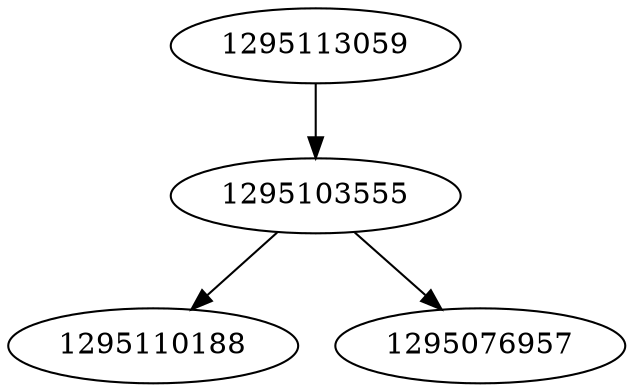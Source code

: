 strict digraph  {
1295103555;
1295113059;
1295110188;
1295076957;
1295103555 -> 1295110188;
1295103555 -> 1295076957;
1295113059 -> 1295103555;
}
